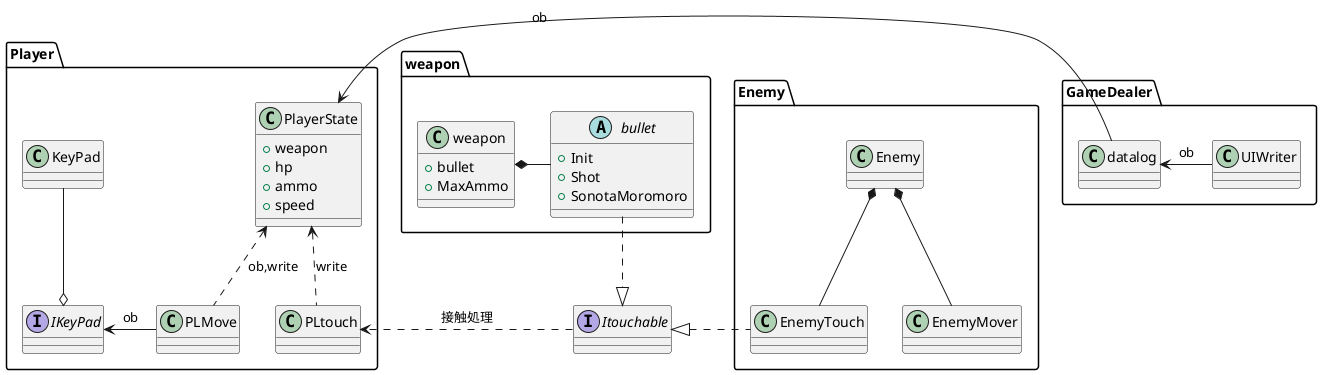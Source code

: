 @startuml クラス図


package Player{
class PlayerState{
+weapon
+hp
+ammo
+speed
}

class PLMove
class PLtouch

interface IKeyPad
class KeyPad

KeyPad --o IKeyPad
IKeyPad <- PLMove : ob
PlayerState <.. PLMove : ob,write
PlayerState <.. PLtouch : write
}

interface Itouchable
Itouchable .> PLtouch : 接触処理

package weapon{
    class weapon{
    +bullet
    +MaxAmmo
    }
    abstract class bullet{
        +Init
        +Shot
        +SonotaMoromoro
    }
    weapon *-right- bullet
    Itouchable <|.Up. bullet 

}



package Enemy{
    class EnemyTouch
    class EnemyMover
    class Enemy

    Enemy *-- EnemyMover
    Enemy *-- EnemyTouch
    Itouchable <|. EnemyTouch
}

package GameDealer{
    class datalog
    class UIWriter

    PlayerState <- datalog : ob
    datalog <- UIWriter : ob

}

@enduml